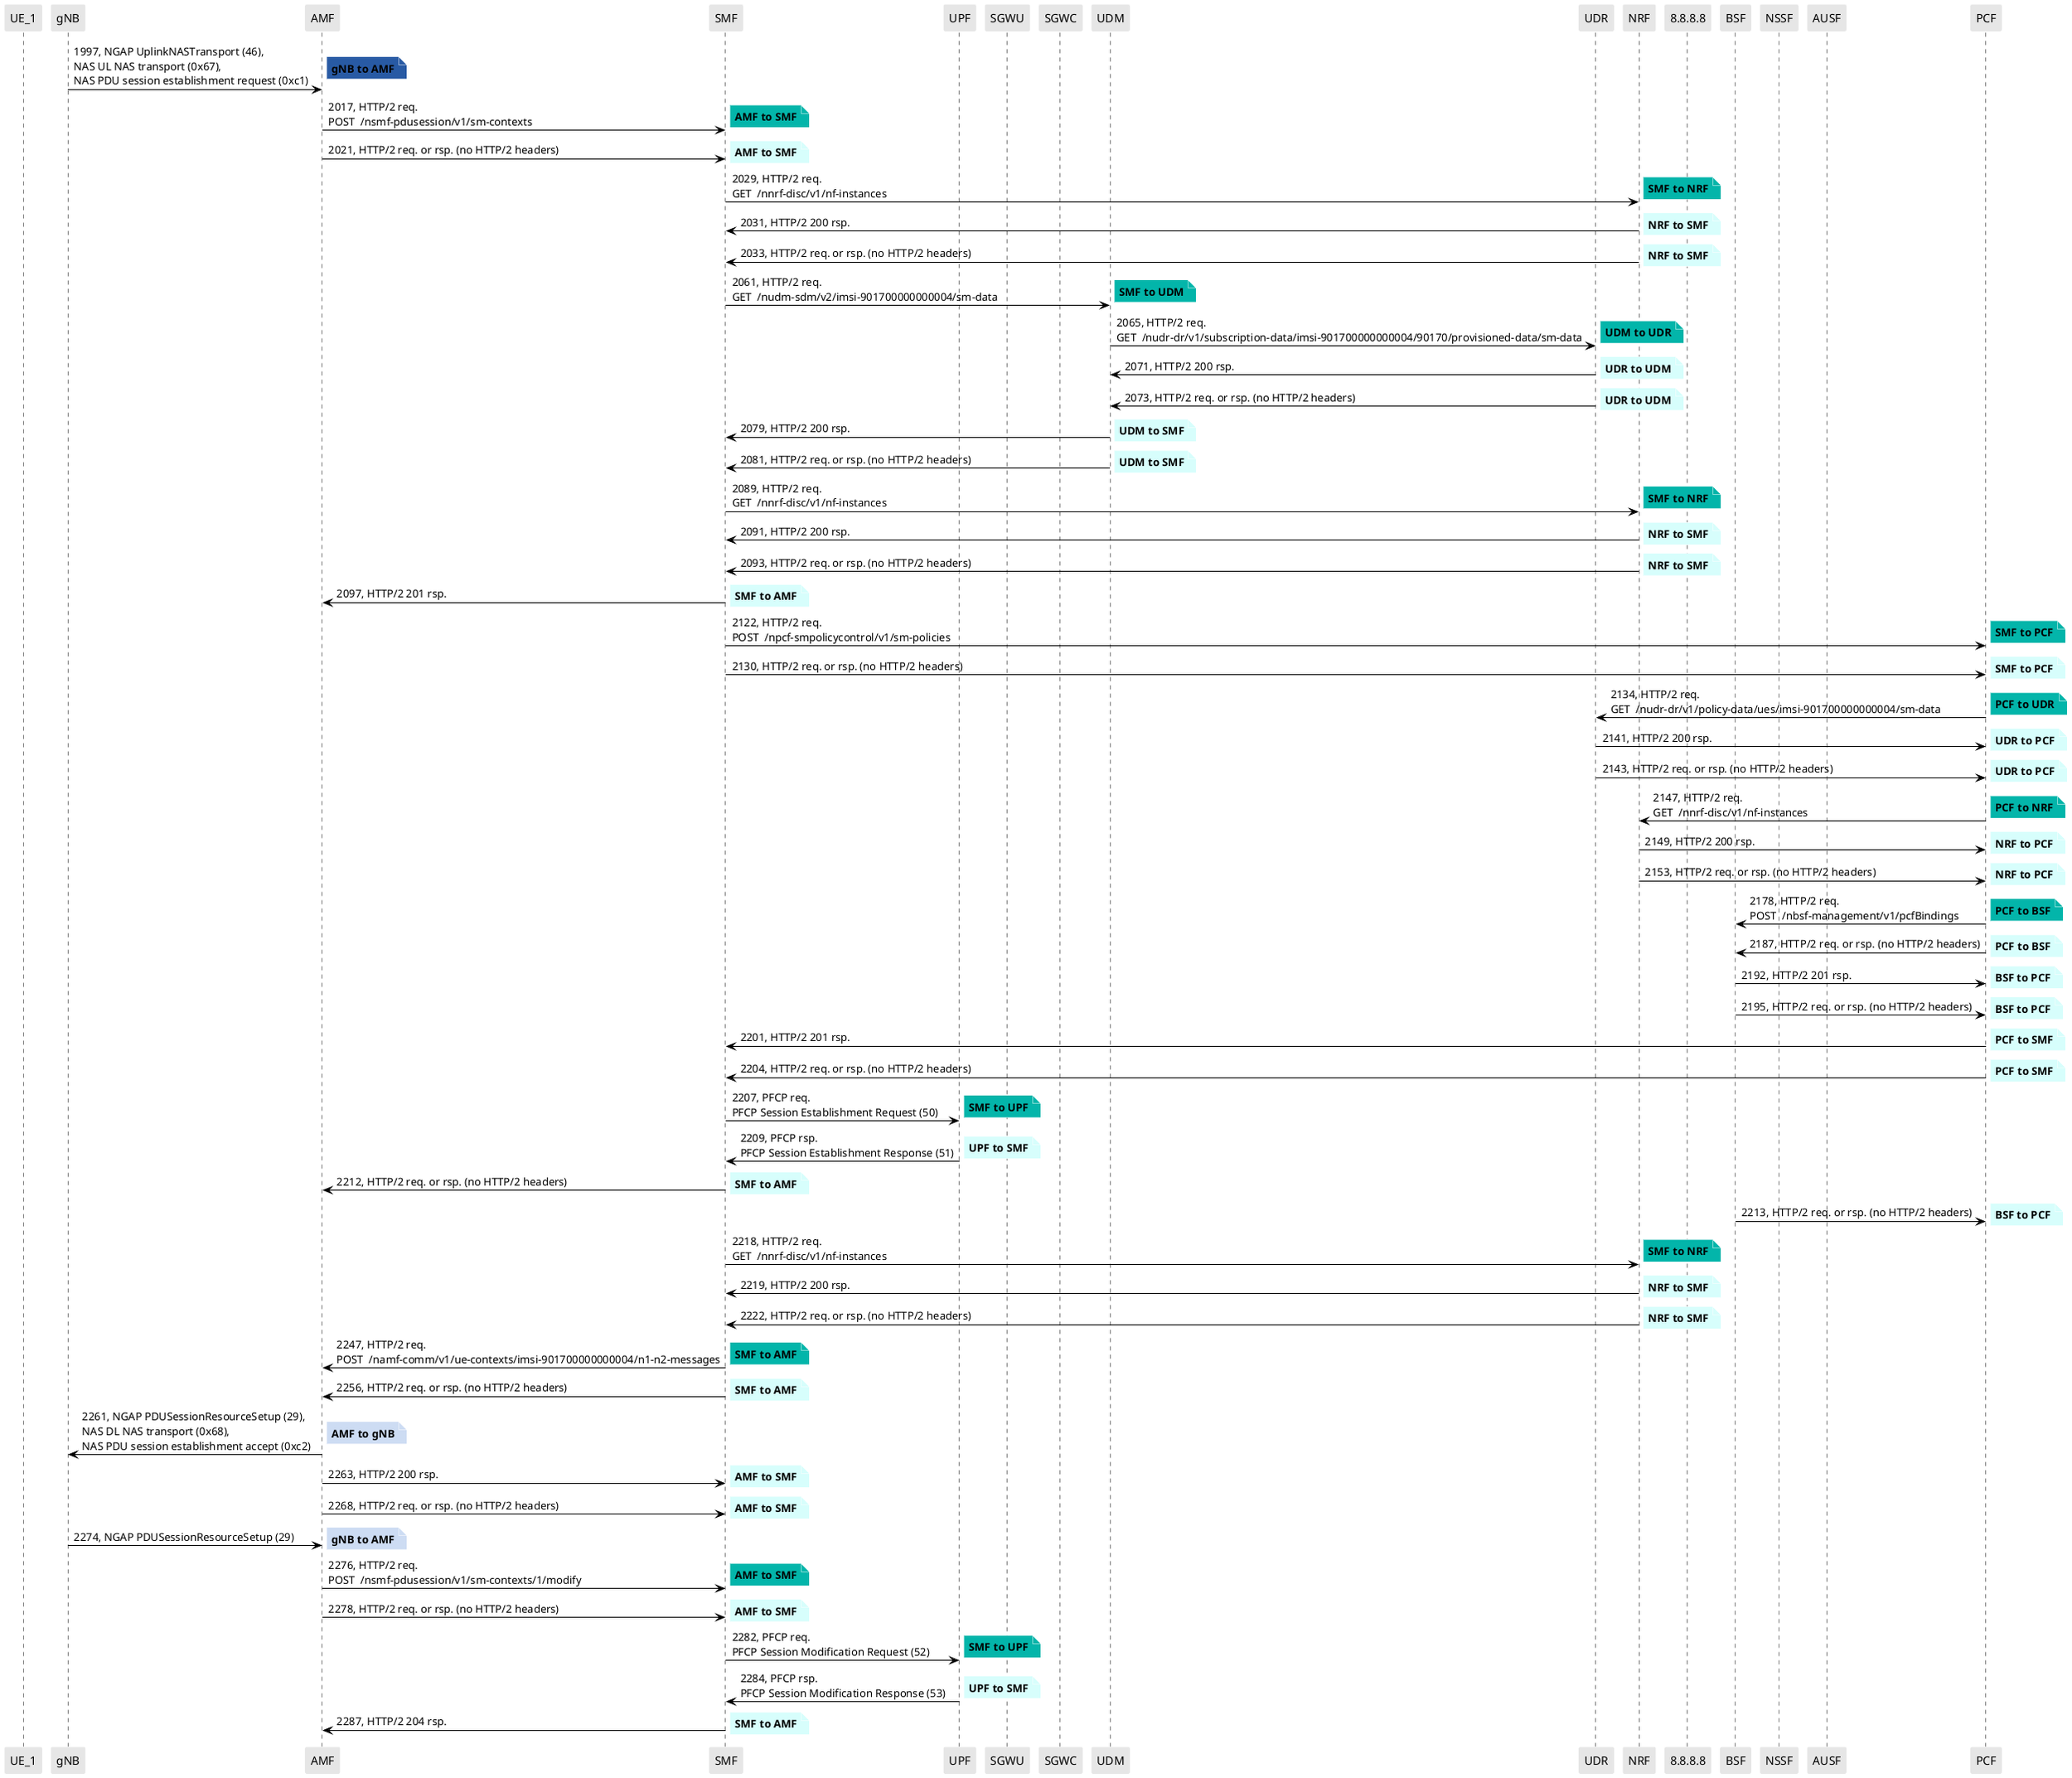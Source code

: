 @startuml
skinparam shadowing false
skinparam NoteBorderColor white
skinparam sequence {
    ArrowColor black
    LifeLineBorderColor black
    LifeLineBackgroundColor black
    ParticipantBorderColor white
    ParticipantBackgroundColor #e6e6e6
}
participant "UE_1"
participant "gNB"
participant "AMF"
participant "SMF"
participant "UPF"
participant "SGWU"
participant "SGWC"
participant "UDM"
participant "UDR"
participant "NRF"
participant "8.8.8.8"
participant "BSF"
participant "NSSF"
participant "AUSF"
participant "PCF"


"gNB" -> "AMF": 1997, NGAP UplinkNASTransport (46),\nNAS UL NAS transport (0x67),\nNAS PDU session establishment request (0xc1)

note right #285AA4
**gNB to AMF**
end note

"AMF" -> "SMF": 2017, HTTP/2 req.\nPOST  /nsmf-pdusession/v1/sm-contexts

note right #03B5AA
**AMF to SMF**
end note

"AMF" -> "SMF": 2021, HTTP/2 req. or rsp. (no HTTP/2 headers)

note right #D7FEFC
**AMF to SMF**
end note

"SMF" -> "NRF": 2029, HTTP/2 req.\nGET  /nnrf-disc/v1/nf-instances

note right #03B5AA
**SMF to NRF**
end note

"NRF" -> "SMF": 2031, HTTP/2 200 rsp.

note right #D7FEFC
**NRF to SMF**
end note


"NRF" -> "SMF": 2033, HTTP/2 req. or rsp. (no HTTP/2 headers)

note right #D7FEFC
**NRF to SMF**
end note

"SMF" -> "UDM": 2061, HTTP/2 req.\nGET  /nudm-sdm/v2/imsi-901700000000004/sm-data

note right #03B5AA
**SMF to UDM**
end note

"UDM" -> "UDR": 2065, HTTP/2 req.\nGET  /nudr-dr/v1/subscription-data/imsi-901700000000004/90170/provisioned-data/sm-data
note right #03B5AA
**UDM to UDR**
end note

"UDR" -> "UDM": 2071, HTTP/2 200 rsp.

note right #D7FEFC
**UDR to UDM**
end note

"UDR" -> "UDM": 2073, HTTP/2 req. or rsp. (no HTTP/2 headers)

note right #D7FEFC
**UDR to UDM**
end note

"UDM" -> "SMF": 2079, HTTP/2 200 rsp.

note right #D7FEFC
**UDM to SMF**
end note

"UDM" -> "SMF": 2081, HTTP/2 req. or rsp. (no HTTP/2 headers)

note right #D7FEFC
**UDM to SMF**
end note

"SMF" -> "NRF": 2089, HTTP/2 req.\nGET  /nnrf-disc/v1/nf-instances

note right #03B5AA
**SMF to NRF**
end note

"NRF" -> "SMF": 2091, HTTP/2 200 rsp.

note right #D7FEFC
**NRF to SMF**
end note

"NRF" -> "SMF": 2093, HTTP/2 req. or rsp. (no HTTP/2 headers)

note right #D7FEFC
**NRF to SMF**
end note

"SMF" -> "AMF": 2097, HTTP/2 201 rsp.

note right #D7FEFC
**SMF to AMF**
end note

"SMF" -> "PCF": 2122, HTTP/2 req.\nPOST  /npcf-smpolicycontrol/v1/sm-policies

note right #03B5AA
**SMF to PCF**
end note


"SMF" -> "PCF": 2130, HTTP/2 req. or rsp. (no HTTP/2 headers)

note right #D7FEFC
**SMF to PCF**
end note

"PCF" -> "UDR": 2134, HTTP/2 req.\nGET  /nudr-dr/v1/policy-data/ues/imsi-901700000000004/sm-data

note right #03B5AA
**PCF to UDR**
end note

"UDR" -> "PCF": 2141, HTTP/2 200 rsp.

note right #D7FEFC
**UDR to PCF**
end note

"UDR" -> "PCF": 2143, HTTP/2 req. or rsp. (no HTTP/2 headers)

note right #D7FEFC
**UDR to PCF**
end note

"PCF" -> "NRF": 2147, HTTP/2 req.\nGET  /nnrf-disc/v1/nf-instances

note right #03B5AA
**PCF to NRF**
end note

"NRF" -> "PCF": 2149, HTTP/2 200 rsp.

note right #D7FEFC
**NRF to PCF**
end note

"NRF" -> "PCF": 2153, HTTP/2 req. or rsp. (no HTTP/2 headers)

note right #D7FEFC
**NRF to PCF**
end note

"PCF" -> "BSF": 2178, HTTP/2 req.\nPOST  /nbsf-management/v1/pcfBindings

note right #03B5AA
**PCF to BSF**
end note

"PCF" -> "BSF": 2187, HTTP/2 req. or rsp. (no HTTP/2 headers)

note right #D7FEFC
**PCF to BSF**
end note

"BSF" -> "PCF": 2192, HTTP/2 201 rsp.

note right #D7FEFC
**BSF to PCF**
end note

"BSF" -> "PCF": 2195, HTTP/2 req. or rsp. (no HTTP/2 headers)

note right #D7FEFC
**BSF to PCF**
end note

"PCF" -> "SMF": 2201, HTTP/2 201 rsp.

note right #D7FEFC
**PCF to SMF**
end note

"PCF" -> "SMF": 2204, HTTP/2 req. or rsp. (no HTTP/2 headers)

note right #D7FEFC
**PCF to SMF**
end note

"SMF" -> "UPF": 2207, PFCP req.\nPFCP Session Establishment Request (50)

note right #03B5AA
**SMF to UPF**
end note

"UPF" -> "SMF": 2209, PFCP rsp.\nPFCP Session Establishment Response (51)

note right #D7FEFC
**UPF to SMF**
end note

"SMF" -> "AMF": 2212, HTTP/2 req. or rsp. (no HTTP/2 headers)

note right #D7FEFC
**SMF to AMF**
end note

"BSF" -> "PCF": 2213, HTTP/2 req. or rsp. (no HTTP/2 headers)

note right #D7FEFC
**BSF to PCF**
end note

"SMF" -> "NRF": 2218, HTTP/2 req.\nGET  /nnrf-disc/v1/nf-instances

note right #03B5AA
**SMF to NRF**
end note

"NRF" -> "SMF": 2219, HTTP/2 200 rsp.

note right #D7FEFC
**NRF to SMF**
end note

"NRF" -> "SMF": 2222, HTTP/2 req. or rsp. (no HTTP/2 headers)

note right #D7FEFC
**NRF to SMF**
end note

"SMF" -> "AMF": 2247, HTTP/2 req.\nPOST  /namf-comm/v1/ue-contexts/imsi-901700000000004/n1-n2-messages

note right #03B5AA
**SMF to AMF**
end note

"SMF" -> "AMF": 2256, HTTP/2 req. or rsp. (no HTTP/2 headers)

note right #D7FEFC
**SMF to AMF**
end note

"AMF" -> "gNB": 2261, NGAP PDUSessionResourceSetup (29),\nNAS DL NAS transport (0x68),\nNAS PDU session establishment accept (0xc2)

note right #CDDCF3
**AMF to gNB**
end note

"AMF" -> "SMF": 2263, HTTP/2 200 rsp.

note right #D7FEFC
**AMF to SMF**
end note

"AMF" -> "SMF": 2268, HTTP/2 req. or rsp. (no HTTP/2 headers)

note right #D7FEFC
**AMF to SMF**
end note

"gNB" -> "AMF": 2274, NGAP PDUSessionResourceSetup (29)

note right #CDDCF3
**gNB to AMF**
end note

"AMF" -> "SMF": 2276, HTTP/2 req.\nPOST  /nsmf-pdusession/v1/sm-contexts/1/modify

note right #03B5AA
**AMF to SMF**
end note

"AMF" -> "SMF": 2278, HTTP/2 req. or rsp. (no HTTP/2 headers)

note right #D7FEFC
**AMF to SMF**
end note

"SMF" -> "UPF": 2282, PFCP req.\nPFCP Session Modification Request (52)

note right #03B5AA
**SMF to UPF**
end note

"UPF" -> "SMF": 2284, PFCP rsp.\nPFCP Session Modification Response (53)

note right #D7FEFC
**UPF to SMF**
end note

"SMF" -> "AMF": 2287, HTTP/2 204 rsp.

note right #D7FEFC
**SMF to AMF**
end note

@enduml
